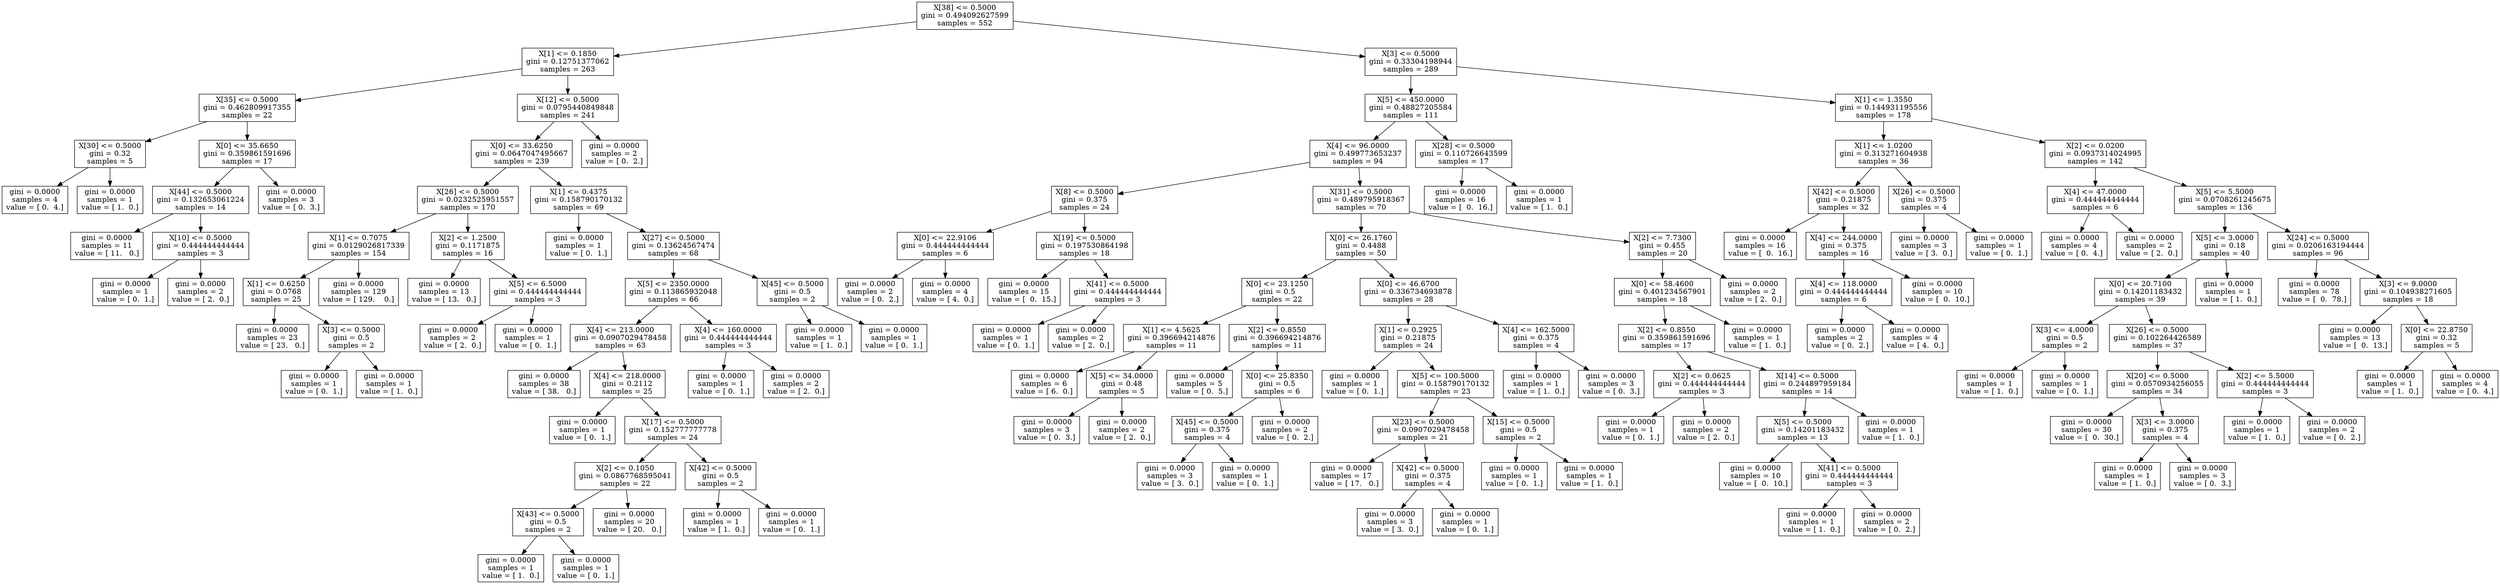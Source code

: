 digraph Tree {
0 [label="X[38] <= 0.5000\ngini = 0.494092627599\nsamples = 552", shape="box"] ;
1 [label="X[1] <= 0.1850\ngini = 0.12751377062\nsamples = 263", shape="box"] ;
0 -> 1 ;
2 [label="X[35] <= 0.5000\ngini = 0.462809917355\nsamples = 22", shape="box"] ;
1 -> 2 ;
3 [label="X[30] <= 0.5000\ngini = 0.32\nsamples = 5", shape="box"] ;
2 -> 3 ;
4 [label="gini = 0.0000\nsamples = 4\nvalue = [ 0.  4.]", shape="box"] ;
3 -> 4 ;
5 [label="gini = 0.0000\nsamples = 1\nvalue = [ 1.  0.]", shape="box"] ;
3 -> 5 ;
6 [label="X[0] <= 35.6650\ngini = 0.359861591696\nsamples = 17", shape="box"] ;
2 -> 6 ;
7 [label="X[44] <= 0.5000\ngini = 0.132653061224\nsamples = 14", shape="box"] ;
6 -> 7 ;
8 [label="gini = 0.0000\nsamples = 11\nvalue = [ 11.   0.]", shape="box"] ;
7 -> 8 ;
9 [label="X[10] <= 0.5000\ngini = 0.444444444444\nsamples = 3", shape="box"] ;
7 -> 9 ;
10 [label="gini = 0.0000\nsamples = 1\nvalue = [ 0.  1.]", shape="box"] ;
9 -> 10 ;
11 [label="gini = 0.0000\nsamples = 2\nvalue = [ 2.  0.]", shape="box"] ;
9 -> 11 ;
12 [label="gini = 0.0000\nsamples = 3\nvalue = [ 0.  3.]", shape="box"] ;
6 -> 12 ;
13 [label="X[12] <= 0.5000\ngini = 0.0795440849848\nsamples = 241", shape="box"] ;
1 -> 13 ;
14 [label="X[0] <= 33.6250\ngini = 0.0647047495667\nsamples = 239", shape="box"] ;
13 -> 14 ;
15 [label="X[26] <= 0.5000\ngini = 0.0232525951557\nsamples = 170", shape="box"] ;
14 -> 15 ;
16 [label="X[1] <= 0.7075\ngini = 0.0129026817339\nsamples = 154", shape="box"] ;
15 -> 16 ;
17 [label="X[1] <= 0.6250\ngini = 0.0768\nsamples = 25", shape="box"] ;
16 -> 17 ;
18 [label="gini = 0.0000\nsamples = 23\nvalue = [ 23.   0.]", shape="box"] ;
17 -> 18 ;
19 [label="X[3] <= 0.5000\ngini = 0.5\nsamples = 2", shape="box"] ;
17 -> 19 ;
20 [label="gini = 0.0000\nsamples = 1\nvalue = [ 0.  1.]", shape="box"] ;
19 -> 20 ;
21 [label="gini = 0.0000\nsamples = 1\nvalue = [ 1.  0.]", shape="box"] ;
19 -> 21 ;
22 [label="gini = 0.0000\nsamples = 129\nvalue = [ 129.    0.]", shape="box"] ;
16 -> 22 ;
23 [label="X[2] <= 1.2500\ngini = 0.1171875\nsamples = 16", shape="box"] ;
15 -> 23 ;
24 [label="gini = 0.0000\nsamples = 13\nvalue = [ 13.   0.]", shape="box"] ;
23 -> 24 ;
25 [label="X[5] <= 6.5000\ngini = 0.444444444444\nsamples = 3", shape="box"] ;
23 -> 25 ;
26 [label="gini = 0.0000\nsamples = 2\nvalue = [ 2.  0.]", shape="box"] ;
25 -> 26 ;
27 [label="gini = 0.0000\nsamples = 1\nvalue = [ 0.  1.]", shape="box"] ;
25 -> 27 ;
28 [label="X[1] <= 0.4375\ngini = 0.158790170132\nsamples = 69", shape="box"] ;
14 -> 28 ;
29 [label="gini = 0.0000\nsamples = 1\nvalue = [ 0.  1.]", shape="box"] ;
28 -> 29 ;
30 [label="X[27] <= 0.5000\ngini = 0.13624567474\nsamples = 68", shape="box"] ;
28 -> 30 ;
31 [label="X[5] <= 2350.0000\ngini = 0.113865932048\nsamples = 66", shape="box"] ;
30 -> 31 ;
32 [label="X[4] <= 213.0000\ngini = 0.0907029478458\nsamples = 63", shape="box"] ;
31 -> 32 ;
33 [label="gini = 0.0000\nsamples = 38\nvalue = [ 38.   0.]", shape="box"] ;
32 -> 33 ;
34 [label="X[4] <= 218.0000\ngini = 0.2112\nsamples = 25", shape="box"] ;
32 -> 34 ;
35 [label="gini = 0.0000\nsamples = 1\nvalue = [ 0.  1.]", shape="box"] ;
34 -> 35 ;
36 [label="X[17] <= 0.5000\ngini = 0.152777777778\nsamples = 24", shape="box"] ;
34 -> 36 ;
37 [label="X[2] <= 0.1050\ngini = 0.0867768595041\nsamples = 22", shape="box"] ;
36 -> 37 ;
38 [label="X[43] <= 0.5000\ngini = 0.5\nsamples = 2", shape="box"] ;
37 -> 38 ;
39 [label="gini = 0.0000\nsamples = 1\nvalue = [ 1.  0.]", shape="box"] ;
38 -> 39 ;
40 [label="gini = 0.0000\nsamples = 1\nvalue = [ 0.  1.]", shape="box"] ;
38 -> 40 ;
41 [label="gini = 0.0000\nsamples = 20\nvalue = [ 20.   0.]", shape="box"] ;
37 -> 41 ;
42 [label="X[42] <= 0.5000\ngini = 0.5\nsamples = 2", shape="box"] ;
36 -> 42 ;
43 [label="gini = 0.0000\nsamples = 1\nvalue = [ 1.  0.]", shape="box"] ;
42 -> 43 ;
44 [label="gini = 0.0000\nsamples = 1\nvalue = [ 0.  1.]", shape="box"] ;
42 -> 44 ;
45 [label="X[4] <= 160.0000\ngini = 0.444444444444\nsamples = 3", shape="box"] ;
31 -> 45 ;
46 [label="gini = 0.0000\nsamples = 1\nvalue = [ 0.  1.]", shape="box"] ;
45 -> 46 ;
47 [label="gini = 0.0000\nsamples = 2\nvalue = [ 2.  0.]", shape="box"] ;
45 -> 47 ;
48 [label="X[45] <= 0.5000\ngini = 0.5\nsamples = 2", shape="box"] ;
30 -> 48 ;
49 [label="gini = 0.0000\nsamples = 1\nvalue = [ 1.  0.]", shape="box"] ;
48 -> 49 ;
50 [label="gini = 0.0000\nsamples = 1\nvalue = [ 0.  1.]", shape="box"] ;
48 -> 50 ;
51 [label="gini = 0.0000\nsamples = 2\nvalue = [ 0.  2.]", shape="box"] ;
13 -> 51 ;
52 [label="X[3] <= 0.5000\ngini = 0.33304198944\nsamples = 289", shape="box"] ;
0 -> 52 ;
53 [label="X[5] <= 450.0000\ngini = 0.48827205584\nsamples = 111", shape="box"] ;
52 -> 53 ;
54 [label="X[4] <= 96.0000\ngini = 0.499773653237\nsamples = 94", shape="box"] ;
53 -> 54 ;
55 [label="X[8] <= 0.5000\ngini = 0.375\nsamples = 24", shape="box"] ;
54 -> 55 ;
56 [label="X[0] <= 22.9106\ngini = 0.444444444444\nsamples = 6", shape="box"] ;
55 -> 56 ;
57 [label="gini = 0.0000\nsamples = 2\nvalue = [ 0.  2.]", shape="box"] ;
56 -> 57 ;
58 [label="gini = 0.0000\nsamples = 4\nvalue = [ 4.  0.]", shape="box"] ;
56 -> 58 ;
59 [label="X[19] <= 0.5000\ngini = 0.197530864198\nsamples = 18", shape="box"] ;
55 -> 59 ;
60 [label="gini = 0.0000\nsamples = 15\nvalue = [  0.  15.]", shape="box"] ;
59 -> 60 ;
61 [label="X[41] <= 0.5000\ngini = 0.444444444444\nsamples = 3", shape="box"] ;
59 -> 61 ;
62 [label="gini = 0.0000\nsamples = 1\nvalue = [ 0.  1.]", shape="box"] ;
61 -> 62 ;
63 [label="gini = 0.0000\nsamples = 2\nvalue = [ 2.  0.]", shape="box"] ;
61 -> 63 ;
64 [label="X[31] <= 0.5000\ngini = 0.489795918367\nsamples = 70", shape="box"] ;
54 -> 64 ;
65 [label="X[0] <= 26.1760\ngini = 0.4488\nsamples = 50", shape="box"] ;
64 -> 65 ;
66 [label="X[0] <= 23.1250\ngini = 0.5\nsamples = 22", shape="box"] ;
65 -> 66 ;
67 [label="X[1] <= 4.5625\ngini = 0.396694214876\nsamples = 11", shape="box"] ;
66 -> 67 ;
68 [label="gini = 0.0000\nsamples = 6\nvalue = [ 6.  0.]", shape="box"] ;
67 -> 68 ;
69 [label="X[5] <= 34.0000\ngini = 0.48\nsamples = 5", shape="box"] ;
67 -> 69 ;
70 [label="gini = 0.0000\nsamples = 3\nvalue = [ 0.  3.]", shape="box"] ;
69 -> 70 ;
71 [label="gini = 0.0000\nsamples = 2\nvalue = [ 2.  0.]", shape="box"] ;
69 -> 71 ;
72 [label="X[2] <= 0.8550\ngini = 0.396694214876\nsamples = 11", shape="box"] ;
66 -> 72 ;
73 [label="gini = 0.0000\nsamples = 5\nvalue = [ 0.  5.]", shape="box"] ;
72 -> 73 ;
74 [label="X[0] <= 25.8350\ngini = 0.5\nsamples = 6", shape="box"] ;
72 -> 74 ;
75 [label="X[45] <= 0.5000\ngini = 0.375\nsamples = 4", shape="box"] ;
74 -> 75 ;
76 [label="gini = 0.0000\nsamples = 3\nvalue = [ 3.  0.]", shape="box"] ;
75 -> 76 ;
77 [label="gini = 0.0000\nsamples = 1\nvalue = [ 0.  1.]", shape="box"] ;
75 -> 77 ;
78 [label="gini = 0.0000\nsamples = 2\nvalue = [ 0.  2.]", shape="box"] ;
74 -> 78 ;
79 [label="X[0] <= 46.6700\ngini = 0.336734693878\nsamples = 28", shape="box"] ;
65 -> 79 ;
80 [label="X[1] <= 0.2925\ngini = 0.21875\nsamples = 24", shape="box"] ;
79 -> 80 ;
81 [label="gini = 0.0000\nsamples = 1\nvalue = [ 0.  1.]", shape="box"] ;
80 -> 81 ;
82 [label="X[5] <= 100.5000\ngini = 0.158790170132\nsamples = 23", shape="box"] ;
80 -> 82 ;
83 [label="X[23] <= 0.5000\ngini = 0.0907029478458\nsamples = 21", shape="box"] ;
82 -> 83 ;
84 [label="gini = 0.0000\nsamples = 17\nvalue = [ 17.   0.]", shape="box"] ;
83 -> 84 ;
85 [label="X[42] <= 0.5000\ngini = 0.375\nsamples = 4", shape="box"] ;
83 -> 85 ;
86 [label="gini = 0.0000\nsamples = 3\nvalue = [ 3.  0.]", shape="box"] ;
85 -> 86 ;
87 [label="gini = 0.0000\nsamples = 1\nvalue = [ 0.  1.]", shape="box"] ;
85 -> 87 ;
88 [label="X[15] <= 0.5000\ngini = 0.5\nsamples = 2", shape="box"] ;
82 -> 88 ;
89 [label="gini = 0.0000\nsamples = 1\nvalue = [ 0.  1.]", shape="box"] ;
88 -> 89 ;
90 [label="gini = 0.0000\nsamples = 1\nvalue = [ 1.  0.]", shape="box"] ;
88 -> 90 ;
91 [label="X[4] <= 162.5000\ngini = 0.375\nsamples = 4", shape="box"] ;
79 -> 91 ;
92 [label="gini = 0.0000\nsamples = 1\nvalue = [ 1.  0.]", shape="box"] ;
91 -> 92 ;
93 [label="gini = 0.0000\nsamples = 3\nvalue = [ 0.  3.]", shape="box"] ;
91 -> 93 ;
94 [label="X[2] <= 7.7300\ngini = 0.455\nsamples = 20", shape="box"] ;
64 -> 94 ;
95 [label="X[0] <= 58.4600\ngini = 0.401234567901\nsamples = 18", shape="box"] ;
94 -> 95 ;
96 [label="X[2] <= 0.8550\ngini = 0.359861591696\nsamples = 17", shape="box"] ;
95 -> 96 ;
97 [label="X[2] <= 0.0625\ngini = 0.444444444444\nsamples = 3", shape="box"] ;
96 -> 97 ;
98 [label="gini = 0.0000\nsamples = 1\nvalue = [ 0.  1.]", shape="box"] ;
97 -> 98 ;
99 [label="gini = 0.0000\nsamples = 2\nvalue = [ 2.  0.]", shape="box"] ;
97 -> 99 ;
100 [label="X[14] <= 0.5000\ngini = 0.244897959184\nsamples = 14", shape="box"] ;
96 -> 100 ;
101 [label="X[5] <= 0.5000\ngini = 0.14201183432\nsamples = 13", shape="box"] ;
100 -> 101 ;
102 [label="gini = 0.0000\nsamples = 10\nvalue = [  0.  10.]", shape="box"] ;
101 -> 102 ;
103 [label="X[41] <= 0.5000\ngini = 0.444444444444\nsamples = 3", shape="box"] ;
101 -> 103 ;
104 [label="gini = 0.0000\nsamples = 1\nvalue = [ 1.  0.]", shape="box"] ;
103 -> 104 ;
105 [label="gini = 0.0000\nsamples = 2\nvalue = [ 0.  2.]", shape="box"] ;
103 -> 105 ;
106 [label="gini = 0.0000\nsamples = 1\nvalue = [ 1.  0.]", shape="box"] ;
100 -> 106 ;
107 [label="gini = 0.0000\nsamples = 1\nvalue = [ 1.  0.]", shape="box"] ;
95 -> 107 ;
108 [label="gini = 0.0000\nsamples = 2\nvalue = [ 2.  0.]", shape="box"] ;
94 -> 108 ;
109 [label="X[28] <= 0.5000\ngini = 0.110726643599\nsamples = 17", shape="box"] ;
53 -> 109 ;
110 [label="gini = 0.0000\nsamples = 16\nvalue = [  0.  16.]", shape="box"] ;
109 -> 110 ;
111 [label="gini = 0.0000\nsamples = 1\nvalue = [ 1.  0.]", shape="box"] ;
109 -> 111 ;
112 [label="X[1] <= 1.3550\ngini = 0.144931195556\nsamples = 178", shape="box"] ;
52 -> 112 ;
113 [label="X[1] <= 1.0200\ngini = 0.313271604938\nsamples = 36", shape="box"] ;
112 -> 113 ;
114 [label="X[42] <= 0.5000\ngini = 0.21875\nsamples = 32", shape="box"] ;
113 -> 114 ;
115 [label="gini = 0.0000\nsamples = 16\nvalue = [  0.  16.]", shape="box"] ;
114 -> 115 ;
116 [label="X[4] <= 244.0000\ngini = 0.375\nsamples = 16", shape="box"] ;
114 -> 116 ;
117 [label="X[4] <= 118.0000\ngini = 0.444444444444\nsamples = 6", shape="box"] ;
116 -> 117 ;
118 [label="gini = 0.0000\nsamples = 2\nvalue = [ 0.  2.]", shape="box"] ;
117 -> 118 ;
119 [label="gini = 0.0000\nsamples = 4\nvalue = [ 4.  0.]", shape="box"] ;
117 -> 119 ;
120 [label="gini = 0.0000\nsamples = 10\nvalue = [  0.  10.]", shape="box"] ;
116 -> 120 ;
121 [label="X[26] <= 0.5000\ngini = 0.375\nsamples = 4", shape="box"] ;
113 -> 121 ;
122 [label="gini = 0.0000\nsamples = 3\nvalue = [ 3.  0.]", shape="box"] ;
121 -> 122 ;
123 [label="gini = 0.0000\nsamples = 1\nvalue = [ 0.  1.]", shape="box"] ;
121 -> 123 ;
124 [label="X[2] <= 0.0200\ngini = 0.0937314024995\nsamples = 142", shape="box"] ;
112 -> 124 ;
125 [label="X[4] <= 47.0000\ngini = 0.444444444444\nsamples = 6", shape="box"] ;
124 -> 125 ;
126 [label="gini = 0.0000\nsamples = 4\nvalue = [ 0.  4.]", shape="box"] ;
125 -> 126 ;
127 [label="gini = 0.0000\nsamples = 2\nvalue = [ 2.  0.]", shape="box"] ;
125 -> 127 ;
128 [label="X[5] <= 5.5000\ngini = 0.0708261245675\nsamples = 136", shape="box"] ;
124 -> 128 ;
129 [label="X[5] <= 3.0000\ngini = 0.18\nsamples = 40", shape="box"] ;
128 -> 129 ;
130 [label="X[0] <= 20.7100\ngini = 0.14201183432\nsamples = 39", shape="box"] ;
129 -> 130 ;
131 [label="X[3] <= 4.0000\ngini = 0.5\nsamples = 2", shape="box"] ;
130 -> 131 ;
132 [label="gini = 0.0000\nsamples = 1\nvalue = [ 1.  0.]", shape="box"] ;
131 -> 132 ;
133 [label="gini = 0.0000\nsamples = 1\nvalue = [ 0.  1.]", shape="box"] ;
131 -> 133 ;
134 [label="X[26] <= 0.5000\ngini = 0.102264426589\nsamples = 37", shape="box"] ;
130 -> 134 ;
135 [label="X[20] <= 0.5000\ngini = 0.0570934256055\nsamples = 34", shape="box"] ;
134 -> 135 ;
136 [label="gini = 0.0000\nsamples = 30\nvalue = [  0.  30.]", shape="box"] ;
135 -> 136 ;
137 [label="X[3] <= 3.0000\ngini = 0.375\nsamples = 4", shape="box"] ;
135 -> 137 ;
138 [label="gini = 0.0000\nsamples = 1\nvalue = [ 1.  0.]", shape="box"] ;
137 -> 138 ;
139 [label="gini = 0.0000\nsamples = 3\nvalue = [ 0.  3.]", shape="box"] ;
137 -> 139 ;
140 [label="X[2] <= 5.5000\ngini = 0.444444444444\nsamples = 3", shape="box"] ;
134 -> 140 ;
141 [label="gini = 0.0000\nsamples = 1\nvalue = [ 1.  0.]", shape="box"] ;
140 -> 141 ;
142 [label="gini = 0.0000\nsamples = 2\nvalue = [ 0.  2.]", shape="box"] ;
140 -> 142 ;
143 [label="gini = 0.0000\nsamples = 1\nvalue = [ 1.  0.]", shape="box"] ;
129 -> 143 ;
144 [label="X[24] <= 0.5000\ngini = 0.0206163194444\nsamples = 96", shape="box"] ;
128 -> 144 ;
145 [label="gini = 0.0000\nsamples = 78\nvalue = [  0.  78.]", shape="box"] ;
144 -> 145 ;
146 [label="X[3] <= 9.0000\ngini = 0.104938271605\nsamples = 18", shape="box"] ;
144 -> 146 ;
147 [label="gini = 0.0000\nsamples = 13\nvalue = [  0.  13.]", shape="box"] ;
146 -> 147 ;
148 [label="X[0] <= 22.8750\ngini = 0.32\nsamples = 5", shape="box"] ;
146 -> 148 ;
149 [label="gini = 0.0000\nsamples = 1\nvalue = [ 1.  0.]", shape="box"] ;
148 -> 149 ;
150 [label="gini = 0.0000\nsamples = 4\nvalue = [ 0.  4.]", shape="box"] ;
148 -> 150 ;
}